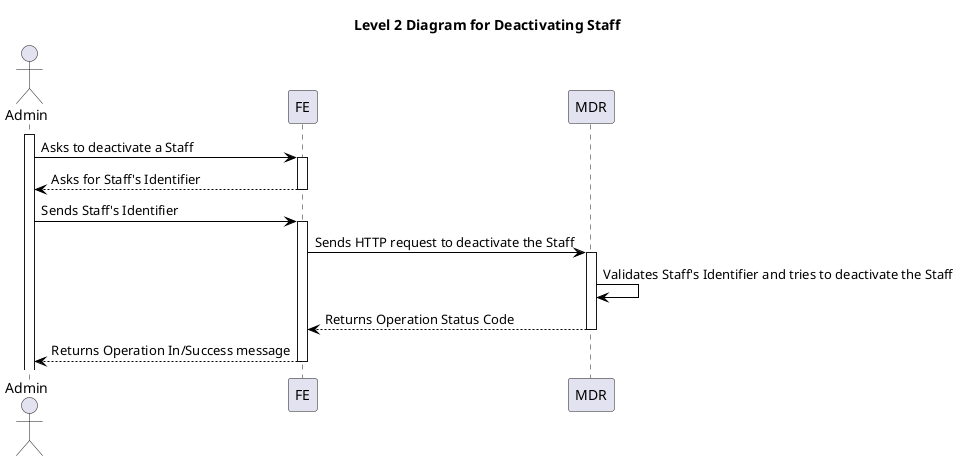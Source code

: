 @startuml level_2

title Level 2 Diagram for Deactivating Staff

hide empty members

skinparam class {
    BackgroundColor<<valueObject>> #D6EAF8
    BackgroundColor<<root>> #FDEBD0
    BackgroundColor<<service>> #D1F2EB
    BackgroundColor #FEF9E7
    ArrowColor Black
}

skinparam package {
    BackgroundColor #EBF5FB
}

actor Admin as A
participant "FE" as FE
participant "MDR" as MDR

activate A
A -> FE: Asks to deactivate a Staff
activate FE
FE --> A: Asks for Staff's Identifier
deactivate FE
A -> FE: Sends Staff's Identifier
activate FE
FE -> MDR: Sends HTTP request to deactivate the Staff
activate MDR
MDR -> MDR: Validates Staff's Identifier and tries to deactivate the Staff
MDR --> FE: Returns Operation Status Code
deactivate MDR
FE --> A: Returns Operation In/Success message
deactivate FE

@enduml